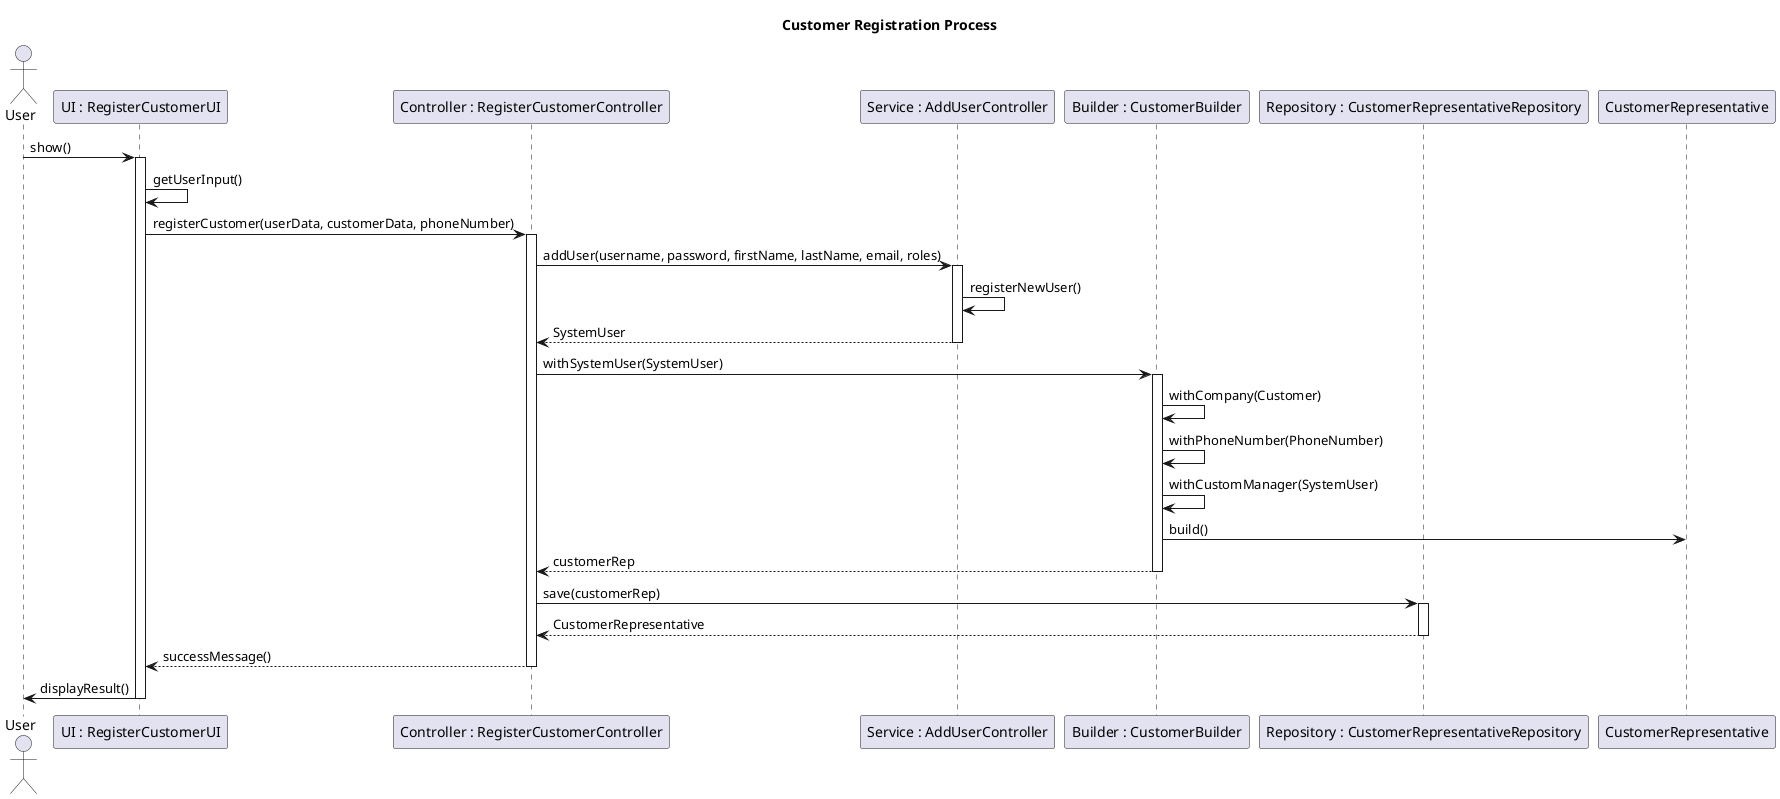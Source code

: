 @startuml

title Customer Registration Process

actor "User" as user
participant "UI : RegisterCustomerUI" as UI
participant "Controller : RegisterCustomerController" as controller
participant "Service : AddUserController" as userService
participant "Builder : CustomerBuilder" as builder
participant "Repository : CustomerRepresentativeRepository" as customerRepo
participant "CustomerRepresentative" as customerRep


user -> UI : show()
activate UI

UI -> UI : getUserInput()

UI -> controller : registerCustomer(userData, customerData, phoneNumber)
activate controller

controller -> userService : addUser(username, password, firstName, lastName, email, roles)
activate userService
userService -> userService : registerNewUser()
return SystemUser
deactivate userService

controller -> builder : withSystemUser(SystemUser)
activate builder
builder -> builder : withCompany(Customer)
builder -> builder : withPhoneNumber(PhoneNumber)
builder -> builder : withCustomManager(SystemUser)
builder -> customerRep : build()
return customerRep
deactivate builder

controller -> customerRepo : save(customerRep)
activate customerRepo
customerRepo --> controller : CustomerRepresentative
deactivate customerRepo

controller --> UI : successMessage()
deactivate controller

UI -> user : displayResult()

deactivate UI

@enduml

